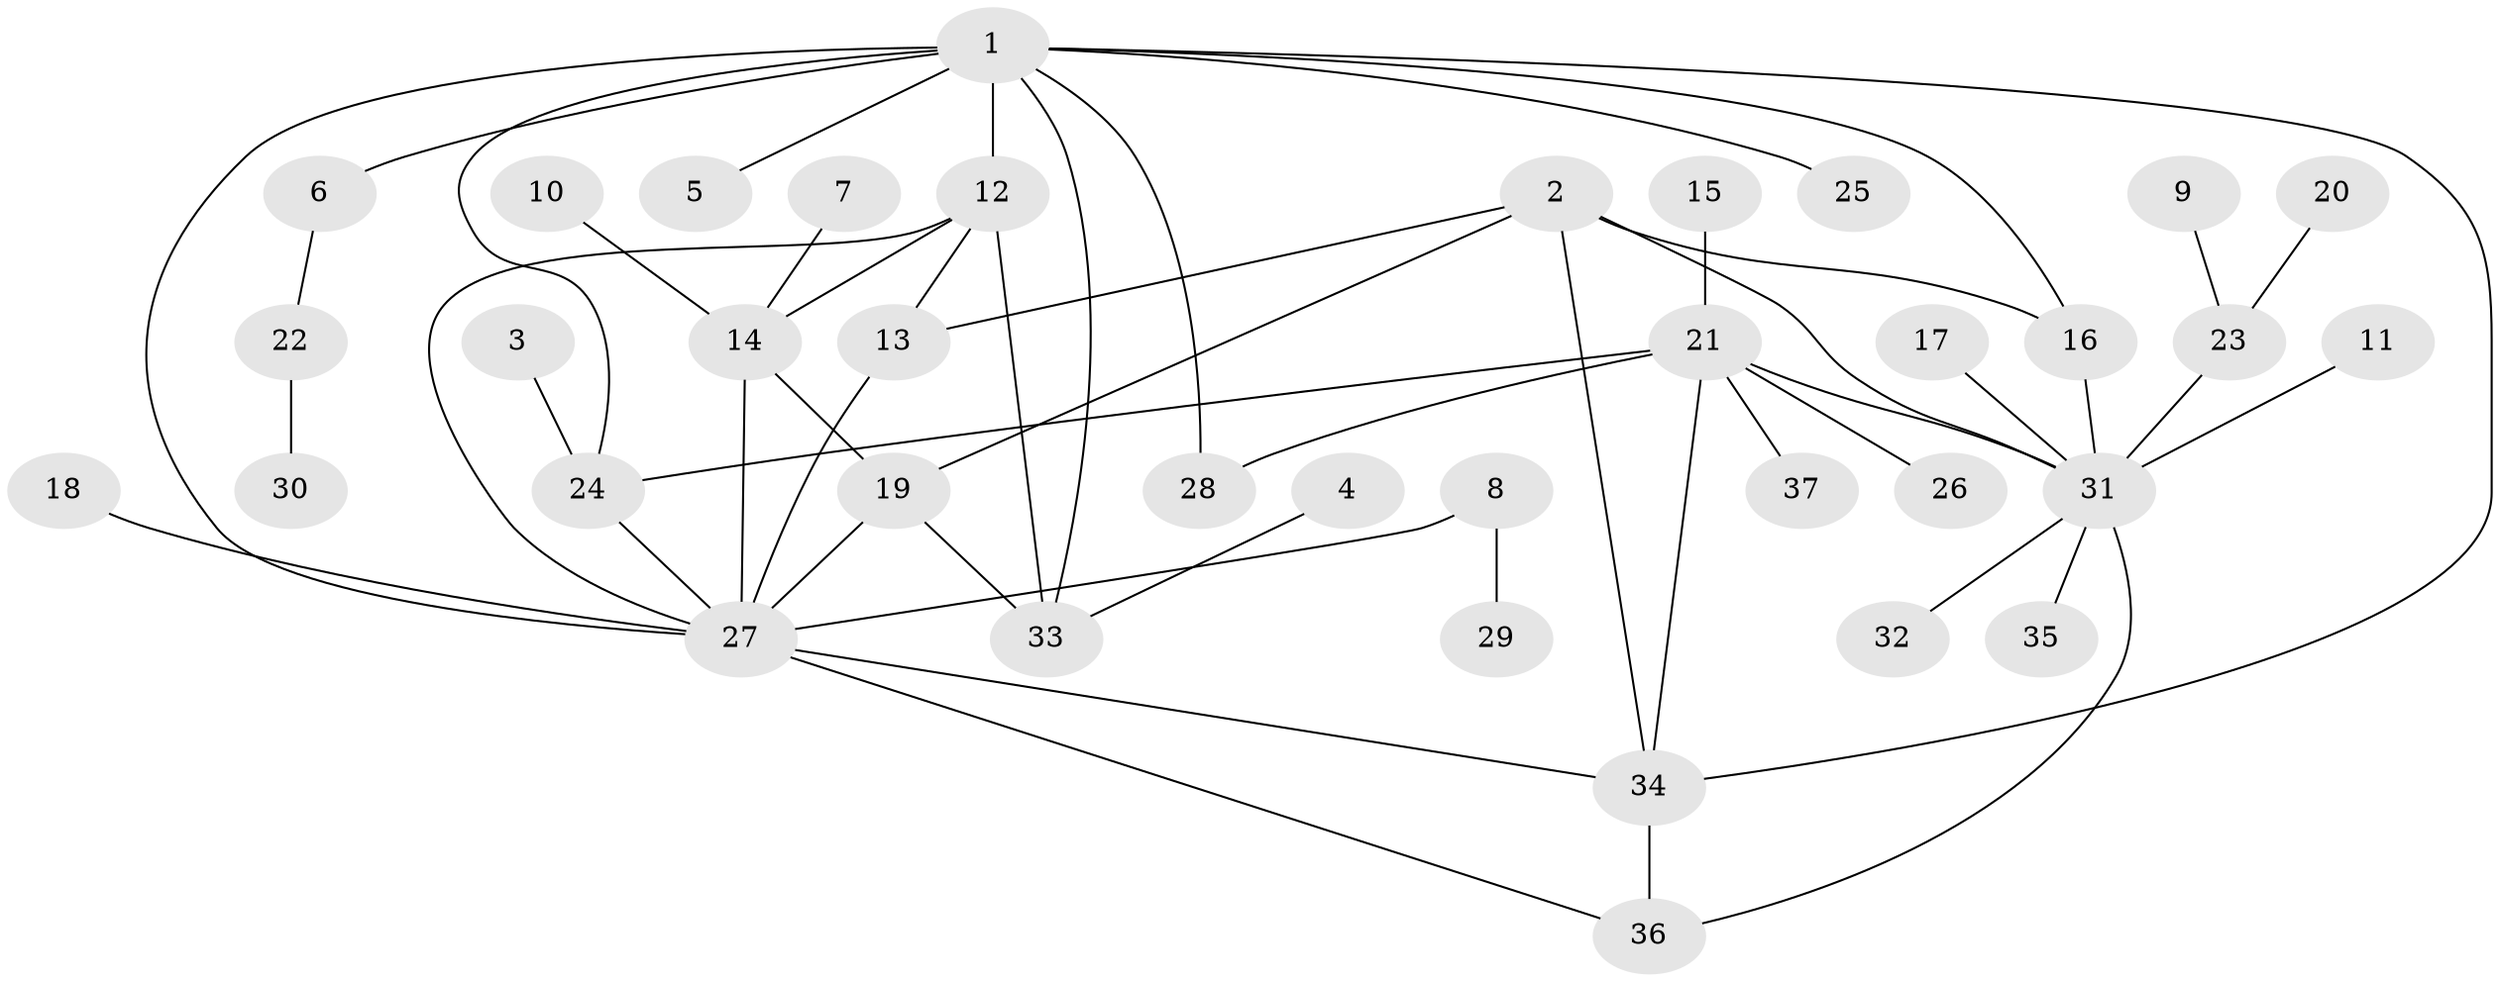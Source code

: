 // original degree distribution, {5: 0.0821917808219178, 9: 0.0136986301369863, 4: 0.0958904109589041, 6: 0.0410958904109589, 11: 0.0136986301369863, 2: 0.1643835616438356, 3: 0.0821917808219178, 8: 0.0136986301369863, 1: 0.4931506849315068}
// Generated by graph-tools (version 1.1) at 2025/26/03/09/25 03:26:44]
// undirected, 37 vertices, 53 edges
graph export_dot {
graph [start="1"]
  node [color=gray90,style=filled];
  1;
  2;
  3;
  4;
  5;
  6;
  7;
  8;
  9;
  10;
  11;
  12;
  13;
  14;
  15;
  16;
  17;
  18;
  19;
  20;
  21;
  22;
  23;
  24;
  25;
  26;
  27;
  28;
  29;
  30;
  31;
  32;
  33;
  34;
  35;
  36;
  37;
  1 -- 5 [weight=1.0];
  1 -- 6 [weight=2.0];
  1 -- 12 [weight=1.0];
  1 -- 16 [weight=1.0];
  1 -- 24 [weight=1.0];
  1 -- 25 [weight=1.0];
  1 -- 27 [weight=1.0];
  1 -- 28 [weight=1.0];
  1 -- 33 [weight=1.0];
  1 -- 34 [weight=1.0];
  2 -- 13 [weight=1.0];
  2 -- 16 [weight=1.0];
  2 -- 19 [weight=1.0];
  2 -- 31 [weight=1.0];
  2 -- 34 [weight=1.0];
  3 -- 24 [weight=1.0];
  4 -- 33 [weight=1.0];
  6 -- 22 [weight=1.0];
  7 -- 14 [weight=1.0];
  8 -- 27 [weight=1.0];
  8 -- 29 [weight=1.0];
  9 -- 23 [weight=1.0];
  10 -- 14 [weight=1.0];
  11 -- 31 [weight=1.0];
  12 -- 13 [weight=1.0];
  12 -- 14 [weight=1.0];
  12 -- 27 [weight=1.0];
  12 -- 33 [weight=1.0];
  13 -- 27 [weight=1.0];
  14 -- 19 [weight=1.0];
  14 -- 27 [weight=1.0];
  15 -- 21 [weight=1.0];
  16 -- 31 [weight=1.0];
  17 -- 31 [weight=1.0];
  18 -- 27 [weight=1.0];
  19 -- 27 [weight=1.0];
  19 -- 33 [weight=1.0];
  20 -- 23 [weight=1.0];
  21 -- 24 [weight=1.0];
  21 -- 26 [weight=1.0];
  21 -- 28 [weight=1.0];
  21 -- 31 [weight=2.0];
  21 -- 34 [weight=1.0];
  21 -- 37 [weight=1.0];
  22 -- 30 [weight=1.0];
  23 -- 31 [weight=1.0];
  24 -- 27 [weight=1.0];
  27 -- 34 [weight=1.0];
  27 -- 36 [weight=1.0];
  31 -- 32 [weight=1.0];
  31 -- 35 [weight=1.0];
  31 -- 36 [weight=1.0];
  34 -- 36 [weight=1.0];
}
